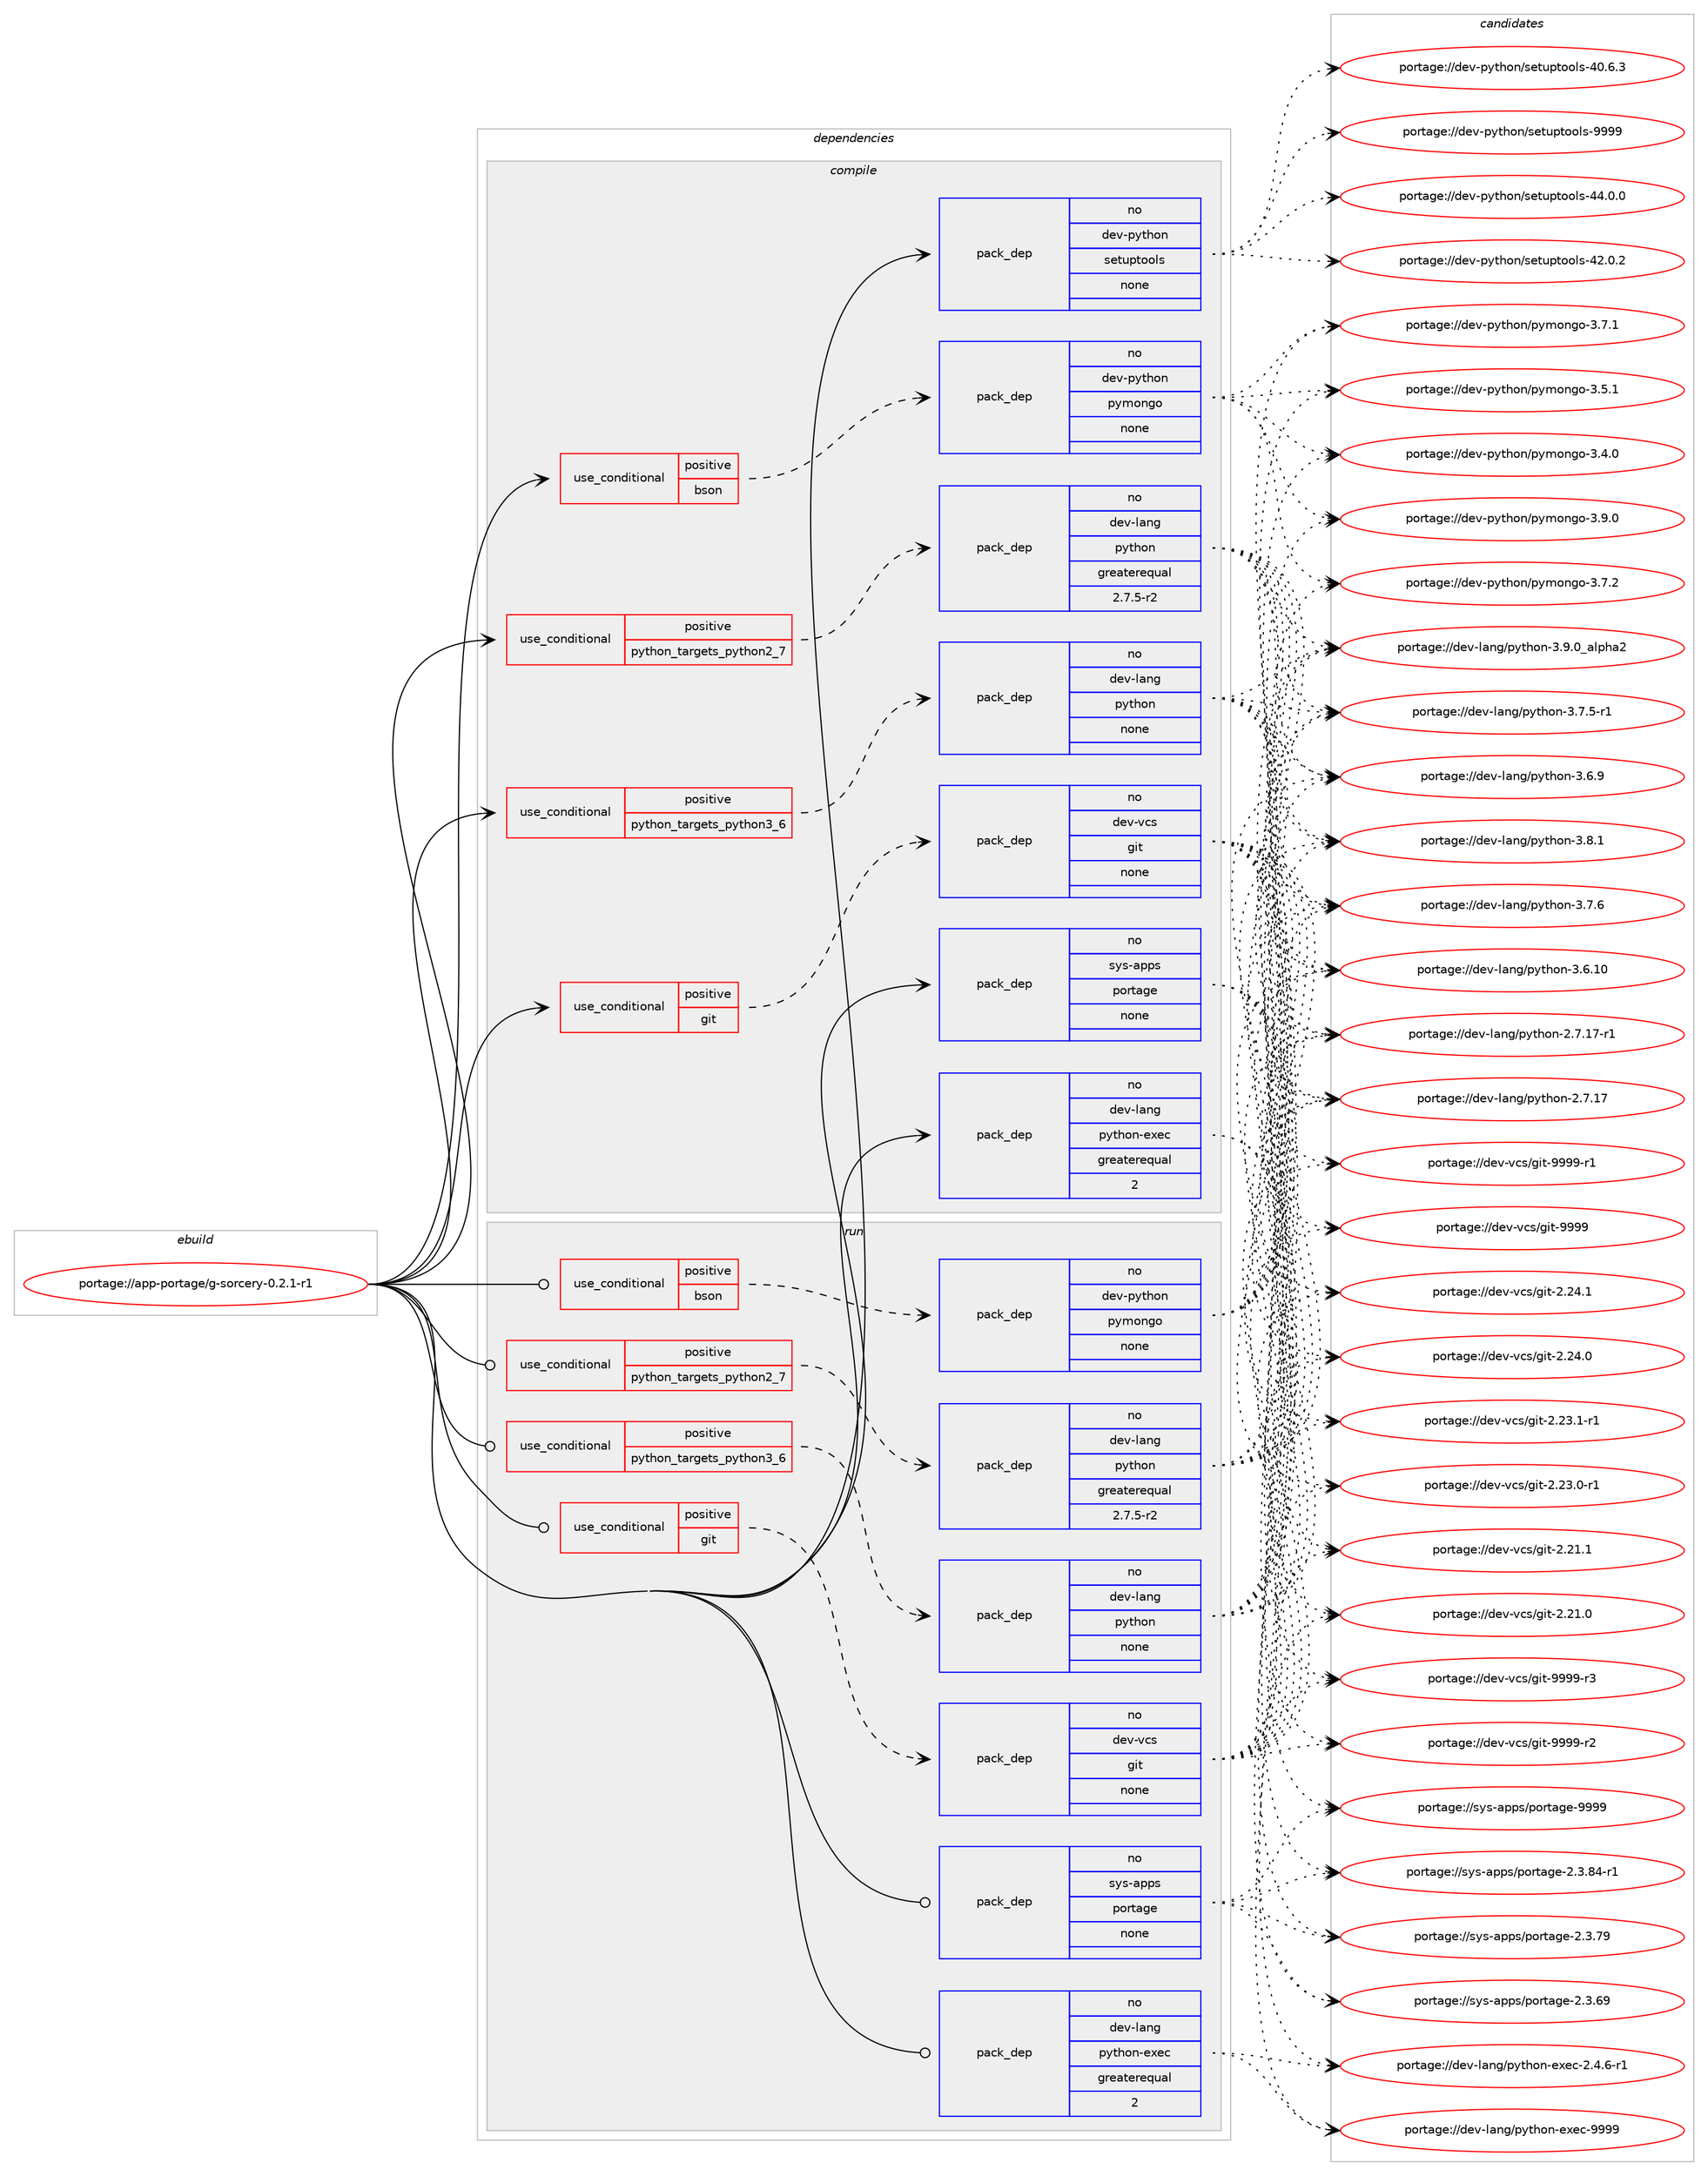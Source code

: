 digraph prolog {

# *************
# Graph options
# *************

newrank=true;
concentrate=true;
compound=true;
graph [rankdir=LR,fontname=Helvetica,fontsize=10,ranksep=1.5];#, ranksep=2.5, nodesep=0.2];
edge  [arrowhead=vee];
node  [fontname=Helvetica,fontsize=10];

# **********
# The ebuild
# **********

subgraph cluster_leftcol {
color=gray;
label=<<i>ebuild</i>>;
id [label="portage://app-portage/g-sorcery-0.2.1-r1", color=red, width=4, href="../app-portage/g-sorcery-0.2.1-r1.svg"];
}

# ****************
# The dependencies
# ****************

subgraph cluster_midcol {
color=gray;
label=<<i>dependencies</i>>;
subgraph cluster_compile {
fillcolor="#eeeeee";
style=filled;
label=<<i>compile</i>>;
subgraph cond141311 {
dependency602197 [label=<<TABLE BORDER="0" CELLBORDER="1" CELLSPACING="0" CELLPADDING="4"><TR><TD ROWSPAN="3" CELLPADDING="10">use_conditional</TD></TR><TR><TD>positive</TD></TR><TR><TD>bson</TD></TR></TABLE>>, shape=none, color=red];
subgraph pack452837 {
dependency602198 [label=<<TABLE BORDER="0" CELLBORDER="1" CELLSPACING="0" CELLPADDING="4" WIDTH="220"><TR><TD ROWSPAN="6" CELLPADDING="30">pack_dep</TD></TR><TR><TD WIDTH="110">no</TD></TR><TR><TD>dev-python</TD></TR><TR><TD>pymongo</TD></TR><TR><TD>none</TD></TR><TR><TD></TD></TR></TABLE>>, shape=none, color=blue];
}
dependency602197:e -> dependency602198:w [weight=20,style="dashed",arrowhead="vee"];
}
id:e -> dependency602197:w [weight=20,style="solid",arrowhead="vee"];
subgraph cond141312 {
dependency602199 [label=<<TABLE BORDER="0" CELLBORDER="1" CELLSPACING="0" CELLPADDING="4"><TR><TD ROWSPAN="3" CELLPADDING="10">use_conditional</TD></TR><TR><TD>positive</TD></TR><TR><TD>git</TD></TR></TABLE>>, shape=none, color=red];
subgraph pack452838 {
dependency602200 [label=<<TABLE BORDER="0" CELLBORDER="1" CELLSPACING="0" CELLPADDING="4" WIDTH="220"><TR><TD ROWSPAN="6" CELLPADDING="30">pack_dep</TD></TR><TR><TD WIDTH="110">no</TD></TR><TR><TD>dev-vcs</TD></TR><TR><TD>git</TD></TR><TR><TD>none</TD></TR><TR><TD></TD></TR></TABLE>>, shape=none, color=blue];
}
dependency602199:e -> dependency602200:w [weight=20,style="dashed",arrowhead="vee"];
}
id:e -> dependency602199:w [weight=20,style="solid",arrowhead="vee"];
subgraph cond141313 {
dependency602201 [label=<<TABLE BORDER="0" CELLBORDER="1" CELLSPACING="0" CELLPADDING="4"><TR><TD ROWSPAN="3" CELLPADDING="10">use_conditional</TD></TR><TR><TD>positive</TD></TR><TR><TD>python_targets_python2_7</TD></TR></TABLE>>, shape=none, color=red];
subgraph pack452839 {
dependency602202 [label=<<TABLE BORDER="0" CELLBORDER="1" CELLSPACING="0" CELLPADDING="4" WIDTH="220"><TR><TD ROWSPAN="6" CELLPADDING="30">pack_dep</TD></TR><TR><TD WIDTH="110">no</TD></TR><TR><TD>dev-lang</TD></TR><TR><TD>python</TD></TR><TR><TD>greaterequal</TD></TR><TR><TD>2.7.5-r2</TD></TR></TABLE>>, shape=none, color=blue];
}
dependency602201:e -> dependency602202:w [weight=20,style="dashed",arrowhead="vee"];
}
id:e -> dependency602201:w [weight=20,style="solid",arrowhead="vee"];
subgraph cond141314 {
dependency602203 [label=<<TABLE BORDER="0" CELLBORDER="1" CELLSPACING="0" CELLPADDING="4"><TR><TD ROWSPAN="3" CELLPADDING="10">use_conditional</TD></TR><TR><TD>positive</TD></TR><TR><TD>python_targets_python3_6</TD></TR></TABLE>>, shape=none, color=red];
subgraph pack452840 {
dependency602204 [label=<<TABLE BORDER="0" CELLBORDER="1" CELLSPACING="0" CELLPADDING="4" WIDTH="220"><TR><TD ROWSPAN="6" CELLPADDING="30">pack_dep</TD></TR><TR><TD WIDTH="110">no</TD></TR><TR><TD>dev-lang</TD></TR><TR><TD>python</TD></TR><TR><TD>none</TD></TR><TR><TD></TD></TR></TABLE>>, shape=none, color=blue];
}
dependency602203:e -> dependency602204:w [weight=20,style="dashed",arrowhead="vee"];
}
id:e -> dependency602203:w [weight=20,style="solid",arrowhead="vee"];
subgraph pack452841 {
dependency602205 [label=<<TABLE BORDER="0" CELLBORDER="1" CELLSPACING="0" CELLPADDING="4" WIDTH="220"><TR><TD ROWSPAN="6" CELLPADDING="30">pack_dep</TD></TR><TR><TD WIDTH="110">no</TD></TR><TR><TD>dev-lang</TD></TR><TR><TD>python-exec</TD></TR><TR><TD>greaterequal</TD></TR><TR><TD>2</TD></TR></TABLE>>, shape=none, color=blue];
}
id:e -> dependency602205:w [weight=20,style="solid",arrowhead="vee"];
subgraph pack452842 {
dependency602206 [label=<<TABLE BORDER="0" CELLBORDER="1" CELLSPACING="0" CELLPADDING="4" WIDTH="220"><TR><TD ROWSPAN="6" CELLPADDING="30">pack_dep</TD></TR><TR><TD WIDTH="110">no</TD></TR><TR><TD>dev-python</TD></TR><TR><TD>setuptools</TD></TR><TR><TD>none</TD></TR><TR><TD></TD></TR></TABLE>>, shape=none, color=blue];
}
id:e -> dependency602206:w [weight=20,style="solid",arrowhead="vee"];
subgraph pack452843 {
dependency602207 [label=<<TABLE BORDER="0" CELLBORDER="1" CELLSPACING="0" CELLPADDING="4" WIDTH="220"><TR><TD ROWSPAN="6" CELLPADDING="30">pack_dep</TD></TR><TR><TD WIDTH="110">no</TD></TR><TR><TD>sys-apps</TD></TR><TR><TD>portage</TD></TR><TR><TD>none</TD></TR><TR><TD></TD></TR></TABLE>>, shape=none, color=blue];
}
id:e -> dependency602207:w [weight=20,style="solid",arrowhead="vee"];
}
subgraph cluster_compileandrun {
fillcolor="#eeeeee";
style=filled;
label=<<i>compile and run</i>>;
}
subgraph cluster_run {
fillcolor="#eeeeee";
style=filled;
label=<<i>run</i>>;
subgraph cond141315 {
dependency602208 [label=<<TABLE BORDER="0" CELLBORDER="1" CELLSPACING="0" CELLPADDING="4"><TR><TD ROWSPAN="3" CELLPADDING="10">use_conditional</TD></TR><TR><TD>positive</TD></TR><TR><TD>bson</TD></TR></TABLE>>, shape=none, color=red];
subgraph pack452844 {
dependency602209 [label=<<TABLE BORDER="0" CELLBORDER="1" CELLSPACING="0" CELLPADDING="4" WIDTH="220"><TR><TD ROWSPAN="6" CELLPADDING="30">pack_dep</TD></TR><TR><TD WIDTH="110">no</TD></TR><TR><TD>dev-python</TD></TR><TR><TD>pymongo</TD></TR><TR><TD>none</TD></TR><TR><TD></TD></TR></TABLE>>, shape=none, color=blue];
}
dependency602208:e -> dependency602209:w [weight=20,style="dashed",arrowhead="vee"];
}
id:e -> dependency602208:w [weight=20,style="solid",arrowhead="odot"];
subgraph cond141316 {
dependency602210 [label=<<TABLE BORDER="0" CELLBORDER="1" CELLSPACING="0" CELLPADDING="4"><TR><TD ROWSPAN="3" CELLPADDING="10">use_conditional</TD></TR><TR><TD>positive</TD></TR><TR><TD>git</TD></TR></TABLE>>, shape=none, color=red];
subgraph pack452845 {
dependency602211 [label=<<TABLE BORDER="0" CELLBORDER="1" CELLSPACING="0" CELLPADDING="4" WIDTH="220"><TR><TD ROWSPAN="6" CELLPADDING="30">pack_dep</TD></TR><TR><TD WIDTH="110">no</TD></TR><TR><TD>dev-vcs</TD></TR><TR><TD>git</TD></TR><TR><TD>none</TD></TR><TR><TD></TD></TR></TABLE>>, shape=none, color=blue];
}
dependency602210:e -> dependency602211:w [weight=20,style="dashed",arrowhead="vee"];
}
id:e -> dependency602210:w [weight=20,style="solid",arrowhead="odot"];
subgraph cond141317 {
dependency602212 [label=<<TABLE BORDER="0" CELLBORDER="1" CELLSPACING="0" CELLPADDING="4"><TR><TD ROWSPAN="3" CELLPADDING="10">use_conditional</TD></TR><TR><TD>positive</TD></TR><TR><TD>python_targets_python2_7</TD></TR></TABLE>>, shape=none, color=red];
subgraph pack452846 {
dependency602213 [label=<<TABLE BORDER="0" CELLBORDER="1" CELLSPACING="0" CELLPADDING="4" WIDTH="220"><TR><TD ROWSPAN="6" CELLPADDING="30">pack_dep</TD></TR><TR><TD WIDTH="110">no</TD></TR><TR><TD>dev-lang</TD></TR><TR><TD>python</TD></TR><TR><TD>greaterequal</TD></TR><TR><TD>2.7.5-r2</TD></TR></TABLE>>, shape=none, color=blue];
}
dependency602212:e -> dependency602213:w [weight=20,style="dashed",arrowhead="vee"];
}
id:e -> dependency602212:w [weight=20,style="solid",arrowhead="odot"];
subgraph cond141318 {
dependency602214 [label=<<TABLE BORDER="0" CELLBORDER="1" CELLSPACING="0" CELLPADDING="4"><TR><TD ROWSPAN="3" CELLPADDING="10">use_conditional</TD></TR><TR><TD>positive</TD></TR><TR><TD>python_targets_python3_6</TD></TR></TABLE>>, shape=none, color=red];
subgraph pack452847 {
dependency602215 [label=<<TABLE BORDER="0" CELLBORDER="1" CELLSPACING="0" CELLPADDING="4" WIDTH="220"><TR><TD ROWSPAN="6" CELLPADDING="30">pack_dep</TD></TR><TR><TD WIDTH="110">no</TD></TR><TR><TD>dev-lang</TD></TR><TR><TD>python</TD></TR><TR><TD>none</TD></TR><TR><TD></TD></TR></TABLE>>, shape=none, color=blue];
}
dependency602214:e -> dependency602215:w [weight=20,style="dashed",arrowhead="vee"];
}
id:e -> dependency602214:w [weight=20,style="solid",arrowhead="odot"];
subgraph pack452848 {
dependency602216 [label=<<TABLE BORDER="0" CELLBORDER="1" CELLSPACING="0" CELLPADDING="4" WIDTH="220"><TR><TD ROWSPAN="6" CELLPADDING="30">pack_dep</TD></TR><TR><TD WIDTH="110">no</TD></TR><TR><TD>dev-lang</TD></TR><TR><TD>python-exec</TD></TR><TR><TD>greaterequal</TD></TR><TR><TD>2</TD></TR></TABLE>>, shape=none, color=blue];
}
id:e -> dependency602216:w [weight=20,style="solid",arrowhead="odot"];
subgraph pack452849 {
dependency602217 [label=<<TABLE BORDER="0" CELLBORDER="1" CELLSPACING="0" CELLPADDING="4" WIDTH="220"><TR><TD ROWSPAN="6" CELLPADDING="30">pack_dep</TD></TR><TR><TD WIDTH="110">no</TD></TR><TR><TD>sys-apps</TD></TR><TR><TD>portage</TD></TR><TR><TD>none</TD></TR><TR><TD></TD></TR></TABLE>>, shape=none, color=blue];
}
id:e -> dependency602217:w [weight=20,style="solid",arrowhead="odot"];
}
}

# **************
# The candidates
# **************

subgraph cluster_choices {
rank=same;
color=gray;
label=<<i>candidates</i>>;

subgraph choice452837 {
color=black;
nodesep=1;
choice1001011184511212111610411111047112121109111110103111455146574648 [label="portage://dev-python/pymongo-3.9.0", color=red, width=4,href="../dev-python/pymongo-3.9.0.svg"];
choice1001011184511212111610411111047112121109111110103111455146554650 [label="portage://dev-python/pymongo-3.7.2", color=red, width=4,href="../dev-python/pymongo-3.7.2.svg"];
choice1001011184511212111610411111047112121109111110103111455146554649 [label="portage://dev-python/pymongo-3.7.1", color=red, width=4,href="../dev-python/pymongo-3.7.1.svg"];
choice1001011184511212111610411111047112121109111110103111455146534649 [label="portage://dev-python/pymongo-3.5.1", color=red, width=4,href="../dev-python/pymongo-3.5.1.svg"];
choice1001011184511212111610411111047112121109111110103111455146524648 [label="portage://dev-python/pymongo-3.4.0", color=red, width=4,href="../dev-python/pymongo-3.4.0.svg"];
dependency602198:e -> choice1001011184511212111610411111047112121109111110103111455146574648:w [style=dotted,weight="100"];
dependency602198:e -> choice1001011184511212111610411111047112121109111110103111455146554650:w [style=dotted,weight="100"];
dependency602198:e -> choice1001011184511212111610411111047112121109111110103111455146554649:w [style=dotted,weight="100"];
dependency602198:e -> choice1001011184511212111610411111047112121109111110103111455146534649:w [style=dotted,weight="100"];
dependency602198:e -> choice1001011184511212111610411111047112121109111110103111455146524648:w [style=dotted,weight="100"];
}
subgraph choice452838 {
color=black;
nodesep=1;
choice10010111845118991154710310511645575757574511451 [label="portage://dev-vcs/git-9999-r3", color=red, width=4,href="../dev-vcs/git-9999-r3.svg"];
choice10010111845118991154710310511645575757574511450 [label="portage://dev-vcs/git-9999-r2", color=red, width=4,href="../dev-vcs/git-9999-r2.svg"];
choice10010111845118991154710310511645575757574511449 [label="portage://dev-vcs/git-9999-r1", color=red, width=4,href="../dev-vcs/git-9999-r1.svg"];
choice1001011184511899115471031051164557575757 [label="portage://dev-vcs/git-9999", color=red, width=4,href="../dev-vcs/git-9999.svg"];
choice10010111845118991154710310511645504650524649 [label="portage://dev-vcs/git-2.24.1", color=red, width=4,href="../dev-vcs/git-2.24.1.svg"];
choice10010111845118991154710310511645504650524648 [label="portage://dev-vcs/git-2.24.0", color=red, width=4,href="../dev-vcs/git-2.24.0.svg"];
choice100101118451189911547103105116455046505146494511449 [label="portage://dev-vcs/git-2.23.1-r1", color=red, width=4,href="../dev-vcs/git-2.23.1-r1.svg"];
choice100101118451189911547103105116455046505146484511449 [label="portage://dev-vcs/git-2.23.0-r1", color=red, width=4,href="../dev-vcs/git-2.23.0-r1.svg"];
choice10010111845118991154710310511645504650494649 [label="portage://dev-vcs/git-2.21.1", color=red, width=4,href="../dev-vcs/git-2.21.1.svg"];
choice10010111845118991154710310511645504650494648 [label="portage://dev-vcs/git-2.21.0", color=red, width=4,href="../dev-vcs/git-2.21.0.svg"];
dependency602200:e -> choice10010111845118991154710310511645575757574511451:w [style=dotted,weight="100"];
dependency602200:e -> choice10010111845118991154710310511645575757574511450:w [style=dotted,weight="100"];
dependency602200:e -> choice10010111845118991154710310511645575757574511449:w [style=dotted,weight="100"];
dependency602200:e -> choice1001011184511899115471031051164557575757:w [style=dotted,weight="100"];
dependency602200:e -> choice10010111845118991154710310511645504650524649:w [style=dotted,weight="100"];
dependency602200:e -> choice10010111845118991154710310511645504650524648:w [style=dotted,weight="100"];
dependency602200:e -> choice100101118451189911547103105116455046505146494511449:w [style=dotted,weight="100"];
dependency602200:e -> choice100101118451189911547103105116455046505146484511449:w [style=dotted,weight="100"];
dependency602200:e -> choice10010111845118991154710310511645504650494649:w [style=dotted,weight="100"];
dependency602200:e -> choice10010111845118991154710310511645504650494648:w [style=dotted,weight="100"];
}
subgraph choice452839 {
color=black;
nodesep=1;
choice10010111845108971101034711212111610411111045514657464895971081121049750 [label="portage://dev-lang/python-3.9.0_alpha2", color=red, width=4,href="../dev-lang/python-3.9.0_alpha2.svg"];
choice100101118451089711010347112121116104111110455146564649 [label="portage://dev-lang/python-3.8.1", color=red, width=4,href="../dev-lang/python-3.8.1.svg"];
choice100101118451089711010347112121116104111110455146554654 [label="portage://dev-lang/python-3.7.6", color=red, width=4,href="../dev-lang/python-3.7.6.svg"];
choice1001011184510897110103471121211161041111104551465546534511449 [label="portage://dev-lang/python-3.7.5-r1", color=red, width=4,href="../dev-lang/python-3.7.5-r1.svg"];
choice100101118451089711010347112121116104111110455146544657 [label="portage://dev-lang/python-3.6.9", color=red, width=4,href="../dev-lang/python-3.6.9.svg"];
choice10010111845108971101034711212111610411111045514654464948 [label="portage://dev-lang/python-3.6.10", color=red, width=4,href="../dev-lang/python-3.6.10.svg"];
choice100101118451089711010347112121116104111110455046554649554511449 [label="portage://dev-lang/python-2.7.17-r1", color=red, width=4,href="../dev-lang/python-2.7.17-r1.svg"];
choice10010111845108971101034711212111610411111045504655464955 [label="portage://dev-lang/python-2.7.17", color=red, width=4,href="../dev-lang/python-2.7.17.svg"];
dependency602202:e -> choice10010111845108971101034711212111610411111045514657464895971081121049750:w [style=dotted,weight="100"];
dependency602202:e -> choice100101118451089711010347112121116104111110455146564649:w [style=dotted,weight="100"];
dependency602202:e -> choice100101118451089711010347112121116104111110455146554654:w [style=dotted,weight="100"];
dependency602202:e -> choice1001011184510897110103471121211161041111104551465546534511449:w [style=dotted,weight="100"];
dependency602202:e -> choice100101118451089711010347112121116104111110455146544657:w [style=dotted,weight="100"];
dependency602202:e -> choice10010111845108971101034711212111610411111045514654464948:w [style=dotted,weight="100"];
dependency602202:e -> choice100101118451089711010347112121116104111110455046554649554511449:w [style=dotted,weight="100"];
dependency602202:e -> choice10010111845108971101034711212111610411111045504655464955:w [style=dotted,weight="100"];
}
subgraph choice452840 {
color=black;
nodesep=1;
choice10010111845108971101034711212111610411111045514657464895971081121049750 [label="portage://dev-lang/python-3.9.0_alpha2", color=red, width=4,href="../dev-lang/python-3.9.0_alpha2.svg"];
choice100101118451089711010347112121116104111110455146564649 [label="portage://dev-lang/python-3.8.1", color=red, width=4,href="../dev-lang/python-3.8.1.svg"];
choice100101118451089711010347112121116104111110455146554654 [label="portage://dev-lang/python-3.7.6", color=red, width=4,href="../dev-lang/python-3.7.6.svg"];
choice1001011184510897110103471121211161041111104551465546534511449 [label="portage://dev-lang/python-3.7.5-r1", color=red, width=4,href="../dev-lang/python-3.7.5-r1.svg"];
choice100101118451089711010347112121116104111110455146544657 [label="portage://dev-lang/python-3.6.9", color=red, width=4,href="../dev-lang/python-3.6.9.svg"];
choice10010111845108971101034711212111610411111045514654464948 [label="portage://dev-lang/python-3.6.10", color=red, width=4,href="../dev-lang/python-3.6.10.svg"];
choice100101118451089711010347112121116104111110455046554649554511449 [label="portage://dev-lang/python-2.7.17-r1", color=red, width=4,href="../dev-lang/python-2.7.17-r1.svg"];
choice10010111845108971101034711212111610411111045504655464955 [label="portage://dev-lang/python-2.7.17", color=red, width=4,href="../dev-lang/python-2.7.17.svg"];
dependency602204:e -> choice10010111845108971101034711212111610411111045514657464895971081121049750:w [style=dotted,weight="100"];
dependency602204:e -> choice100101118451089711010347112121116104111110455146564649:w [style=dotted,weight="100"];
dependency602204:e -> choice100101118451089711010347112121116104111110455146554654:w [style=dotted,weight="100"];
dependency602204:e -> choice1001011184510897110103471121211161041111104551465546534511449:w [style=dotted,weight="100"];
dependency602204:e -> choice100101118451089711010347112121116104111110455146544657:w [style=dotted,weight="100"];
dependency602204:e -> choice10010111845108971101034711212111610411111045514654464948:w [style=dotted,weight="100"];
dependency602204:e -> choice100101118451089711010347112121116104111110455046554649554511449:w [style=dotted,weight="100"];
dependency602204:e -> choice10010111845108971101034711212111610411111045504655464955:w [style=dotted,weight="100"];
}
subgraph choice452841 {
color=black;
nodesep=1;
choice10010111845108971101034711212111610411111045101120101994557575757 [label="portage://dev-lang/python-exec-9999", color=red, width=4,href="../dev-lang/python-exec-9999.svg"];
choice10010111845108971101034711212111610411111045101120101994550465246544511449 [label="portage://dev-lang/python-exec-2.4.6-r1", color=red, width=4,href="../dev-lang/python-exec-2.4.6-r1.svg"];
dependency602205:e -> choice10010111845108971101034711212111610411111045101120101994557575757:w [style=dotted,weight="100"];
dependency602205:e -> choice10010111845108971101034711212111610411111045101120101994550465246544511449:w [style=dotted,weight="100"];
}
subgraph choice452842 {
color=black;
nodesep=1;
choice10010111845112121116104111110471151011161171121161111111081154557575757 [label="portage://dev-python/setuptools-9999", color=red, width=4,href="../dev-python/setuptools-9999.svg"];
choice100101118451121211161041111104711510111611711211611111110811545525246484648 [label="portage://dev-python/setuptools-44.0.0", color=red, width=4,href="../dev-python/setuptools-44.0.0.svg"];
choice100101118451121211161041111104711510111611711211611111110811545525046484650 [label="portage://dev-python/setuptools-42.0.2", color=red, width=4,href="../dev-python/setuptools-42.0.2.svg"];
choice100101118451121211161041111104711510111611711211611111110811545524846544651 [label="portage://dev-python/setuptools-40.6.3", color=red, width=4,href="../dev-python/setuptools-40.6.3.svg"];
dependency602206:e -> choice10010111845112121116104111110471151011161171121161111111081154557575757:w [style=dotted,weight="100"];
dependency602206:e -> choice100101118451121211161041111104711510111611711211611111110811545525246484648:w [style=dotted,weight="100"];
dependency602206:e -> choice100101118451121211161041111104711510111611711211611111110811545525046484650:w [style=dotted,weight="100"];
dependency602206:e -> choice100101118451121211161041111104711510111611711211611111110811545524846544651:w [style=dotted,weight="100"];
}
subgraph choice452843 {
color=black;
nodesep=1;
choice115121115459711211211547112111114116971031014557575757 [label="portage://sys-apps/portage-9999", color=red, width=4,href="../sys-apps/portage-9999.svg"];
choice11512111545971121121154711211111411697103101455046514656524511449 [label="portage://sys-apps/portage-2.3.84-r1", color=red, width=4,href="../sys-apps/portage-2.3.84-r1.svg"];
choice1151211154597112112115471121111141169710310145504651465557 [label="portage://sys-apps/portage-2.3.79", color=red, width=4,href="../sys-apps/portage-2.3.79.svg"];
choice1151211154597112112115471121111141169710310145504651465457 [label="portage://sys-apps/portage-2.3.69", color=red, width=4,href="../sys-apps/portage-2.3.69.svg"];
dependency602207:e -> choice115121115459711211211547112111114116971031014557575757:w [style=dotted,weight="100"];
dependency602207:e -> choice11512111545971121121154711211111411697103101455046514656524511449:w [style=dotted,weight="100"];
dependency602207:e -> choice1151211154597112112115471121111141169710310145504651465557:w [style=dotted,weight="100"];
dependency602207:e -> choice1151211154597112112115471121111141169710310145504651465457:w [style=dotted,weight="100"];
}
subgraph choice452844 {
color=black;
nodesep=1;
choice1001011184511212111610411111047112121109111110103111455146574648 [label="portage://dev-python/pymongo-3.9.0", color=red, width=4,href="../dev-python/pymongo-3.9.0.svg"];
choice1001011184511212111610411111047112121109111110103111455146554650 [label="portage://dev-python/pymongo-3.7.2", color=red, width=4,href="../dev-python/pymongo-3.7.2.svg"];
choice1001011184511212111610411111047112121109111110103111455146554649 [label="portage://dev-python/pymongo-3.7.1", color=red, width=4,href="../dev-python/pymongo-3.7.1.svg"];
choice1001011184511212111610411111047112121109111110103111455146534649 [label="portage://dev-python/pymongo-3.5.1", color=red, width=4,href="../dev-python/pymongo-3.5.1.svg"];
choice1001011184511212111610411111047112121109111110103111455146524648 [label="portage://dev-python/pymongo-3.4.0", color=red, width=4,href="../dev-python/pymongo-3.4.0.svg"];
dependency602209:e -> choice1001011184511212111610411111047112121109111110103111455146574648:w [style=dotted,weight="100"];
dependency602209:e -> choice1001011184511212111610411111047112121109111110103111455146554650:w [style=dotted,weight="100"];
dependency602209:e -> choice1001011184511212111610411111047112121109111110103111455146554649:w [style=dotted,weight="100"];
dependency602209:e -> choice1001011184511212111610411111047112121109111110103111455146534649:w [style=dotted,weight="100"];
dependency602209:e -> choice1001011184511212111610411111047112121109111110103111455146524648:w [style=dotted,weight="100"];
}
subgraph choice452845 {
color=black;
nodesep=1;
choice10010111845118991154710310511645575757574511451 [label="portage://dev-vcs/git-9999-r3", color=red, width=4,href="../dev-vcs/git-9999-r3.svg"];
choice10010111845118991154710310511645575757574511450 [label="portage://dev-vcs/git-9999-r2", color=red, width=4,href="../dev-vcs/git-9999-r2.svg"];
choice10010111845118991154710310511645575757574511449 [label="portage://dev-vcs/git-9999-r1", color=red, width=4,href="../dev-vcs/git-9999-r1.svg"];
choice1001011184511899115471031051164557575757 [label="portage://dev-vcs/git-9999", color=red, width=4,href="../dev-vcs/git-9999.svg"];
choice10010111845118991154710310511645504650524649 [label="portage://dev-vcs/git-2.24.1", color=red, width=4,href="../dev-vcs/git-2.24.1.svg"];
choice10010111845118991154710310511645504650524648 [label="portage://dev-vcs/git-2.24.0", color=red, width=4,href="../dev-vcs/git-2.24.0.svg"];
choice100101118451189911547103105116455046505146494511449 [label="portage://dev-vcs/git-2.23.1-r1", color=red, width=4,href="../dev-vcs/git-2.23.1-r1.svg"];
choice100101118451189911547103105116455046505146484511449 [label="portage://dev-vcs/git-2.23.0-r1", color=red, width=4,href="../dev-vcs/git-2.23.0-r1.svg"];
choice10010111845118991154710310511645504650494649 [label="portage://dev-vcs/git-2.21.1", color=red, width=4,href="../dev-vcs/git-2.21.1.svg"];
choice10010111845118991154710310511645504650494648 [label="portage://dev-vcs/git-2.21.0", color=red, width=4,href="../dev-vcs/git-2.21.0.svg"];
dependency602211:e -> choice10010111845118991154710310511645575757574511451:w [style=dotted,weight="100"];
dependency602211:e -> choice10010111845118991154710310511645575757574511450:w [style=dotted,weight="100"];
dependency602211:e -> choice10010111845118991154710310511645575757574511449:w [style=dotted,weight="100"];
dependency602211:e -> choice1001011184511899115471031051164557575757:w [style=dotted,weight="100"];
dependency602211:e -> choice10010111845118991154710310511645504650524649:w [style=dotted,weight="100"];
dependency602211:e -> choice10010111845118991154710310511645504650524648:w [style=dotted,weight="100"];
dependency602211:e -> choice100101118451189911547103105116455046505146494511449:w [style=dotted,weight="100"];
dependency602211:e -> choice100101118451189911547103105116455046505146484511449:w [style=dotted,weight="100"];
dependency602211:e -> choice10010111845118991154710310511645504650494649:w [style=dotted,weight="100"];
dependency602211:e -> choice10010111845118991154710310511645504650494648:w [style=dotted,weight="100"];
}
subgraph choice452846 {
color=black;
nodesep=1;
choice10010111845108971101034711212111610411111045514657464895971081121049750 [label="portage://dev-lang/python-3.9.0_alpha2", color=red, width=4,href="../dev-lang/python-3.9.0_alpha2.svg"];
choice100101118451089711010347112121116104111110455146564649 [label="portage://dev-lang/python-3.8.1", color=red, width=4,href="../dev-lang/python-3.8.1.svg"];
choice100101118451089711010347112121116104111110455146554654 [label="portage://dev-lang/python-3.7.6", color=red, width=4,href="../dev-lang/python-3.7.6.svg"];
choice1001011184510897110103471121211161041111104551465546534511449 [label="portage://dev-lang/python-3.7.5-r1", color=red, width=4,href="../dev-lang/python-3.7.5-r1.svg"];
choice100101118451089711010347112121116104111110455146544657 [label="portage://dev-lang/python-3.6.9", color=red, width=4,href="../dev-lang/python-3.6.9.svg"];
choice10010111845108971101034711212111610411111045514654464948 [label="portage://dev-lang/python-3.6.10", color=red, width=4,href="../dev-lang/python-3.6.10.svg"];
choice100101118451089711010347112121116104111110455046554649554511449 [label="portage://dev-lang/python-2.7.17-r1", color=red, width=4,href="../dev-lang/python-2.7.17-r1.svg"];
choice10010111845108971101034711212111610411111045504655464955 [label="portage://dev-lang/python-2.7.17", color=red, width=4,href="../dev-lang/python-2.7.17.svg"];
dependency602213:e -> choice10010111845108971101034711212111610411111045514657464895971081121049750:w [style=dotted,weight="100"];
dependency602213:e -> choice100101118451089711010347112121116104111110455146564649:w [style=dotted,weight="100"];
dependency602213:e -> choice100101118451089711010347112121116104111110455146554654:w [style=dotted,weight="100"];
dependency602213:e -> choice1001011184510897110103471121211161041111104551465546534511449:w [style=dotted,weight="100"];
dependency602213:e -> choice100101118451089711010347112121116104111110455146544657:w [style=dotted,weight="100"];
dependency602213:e -> choice10010111845108971101034711212111610411111045514654464948:w [style=dotted,weight="100"];
dependency602213:e -> choice100101118451089711010347112121116104111110455046554649554511449:w [style=dotted,weight="100"];
dependency602213:e -> choice10010111845108971101034711212111610411111045504655464955:w [style=dotted,weight="100"];
}
subgraph choice452847 {
color=black;
nodesep=1;
choice10010111845108971101034711212111610411111045514657464895971081121049750 [label="portage://dev-lang/python-3.9.0_alpha2", color=red, width=4,href="../dev-lang/python-3.9.0_alpha2.svg"];
choice100101118451089711010347112121116104111110455146564649 [label="portage://dev-lang/python-3.8.1", color=red, width=4,href="../dev-lang/python-3.8.1.svg"];
choice100101118451089711010347112121116104111110455146554654 [label="portage://dev-lang/python-3.7.6", color=red, width=4,href="../dev-lang/python-3.7.6.svg"];
choice1001011184510897110103471121211161041111104551465546534511449 [label="portage://dev-lang/python-3.7.5-r1", color=red, width=4,href="../dev-lang/python-3.7.5-r1.svg"];
choice100101118451089711010347112121116104111110455146544657 [label="portage://dev-lang/python-3.6.9", color=red, width=4,href="../dev-lang/python-3.6.9.svg"];
choice10010111845108971101034711212111610411111045514654464948 [label="portage://dev-lang/python-3.6.10", color=red, width=4,href="../dev-lang/python-3.6.10.svg"];
choice100101118451089711010347112121116104111110455046554649554511449 [label="portage://dev-lang/python-2.7.17-r1", color=red, width=4,href="../dev-lang/python-2.7.17-r1.svg"];
choice10010111845108971101034711212111610411111045504655464955 [label="portage://dev-lang/python-2.7.17", color=red, width=4,href="../dev-lang/python-2.7.17.svg"];
dependency602215:e -> choice10010111845108971101034711212111610411111045514657464895971081121049750:w [style=dotted,weight="100"];
dependency602215:e -> choice100101118451089711010347112121116104111110455146564649:w [style=dotted,weight="100"];
dependency602215:e -> choice100101118451089711010347112121116104111110455146554654:w [style=dotted,weight="100"];
dependency602215:e -> choice1001011184510897110103471121211161041111104551465546534511449:w [style=dotted,weight="100"];
dependency602215:e -> choice100101118451089711010347112121116104111110455146544657:w [style=dotted,weight="100"];
dependency602215:e -> choice10010111845108971101034711212111610411111045514654464948:w [style=dotted,weight="100"];
dependency602215:e -> choice100101118451089711010347112121116104111110455046554649554511449:w [style=dotted,weight="100"];
dependency602215:e -> choice10010111845108971101034711212111610411111045504655464955:w [style=dotted,weight="100"];
}
subgraph choice452848 {
color=black;
nodesep=1;
choice10010111845108971101034711212111610411111045101120101994557575757 [label="portage://dev-lang/python-exec-9999", color=red, width=4,href="../dev-lang/python-exec-9999.svg"];
choice10010111845108971101034711212111610411111045101120101994550465246544511449 [label="portage://dev-lang/python-exec-2.4.6-r1", color=red, width=4,href="../dev-lang/python-exec-2.4.6-r1.svg"];
dependency602216:e -> choice10010111845108971101034711212111610411111045101120101994557575757:w [style=dotted,weight="100"];
dependency602216:e -> choice10010111845108971101034711212111610411111045101120101994550465246544511449:w [style=dotted,weight="100"];
}
subgraph choice452849 {
color=black;
nodesep=1;
choice115121115459711211211547112111114116971031014557575757 [label="portage://sys-apps/portage-9999", color=red, width=4,href="../sys-apps/portage-9999.svg"];
choice11512111545971121121154711211111411697103101455046514656524511449 [label="portage://sys-apps/portage-2.3.84-r1", color=red, width=4,href="../sys-apps/portage-2.3.84-r1.svg"];
choice1151211154597112112115471121111141169710310145504651465557 [label="portage://sys-apps/portage-2.3.79", color=red, width=4,href="../sys-apps/portage-2.3.79.svg"];
choice1151211154597112112115471121111141169710310145504651465457 [label="portage://sys-apps/portage-2.3.69", color=red, width=4,href="../sys-apps/portage-2.3.69.svg"];
dependency602217:e -> choice115121115459711211211547112111114116971031014557575757:w [style=dotted,weight="100"];
dependency602217:e -> choice11512111545971121121154711211111411697103101455046514656524511449:w [style=dotted,weight="100"];
dependency602217:e -> choice1151211154597112112115471121111141169710310145504651465557:w [style=dotted,weight="100"];
dependency602217:e -> choice1151211154597112112115471121111141169710310145504651465457:w [style=dotted,weight="100"];
}
}

}
